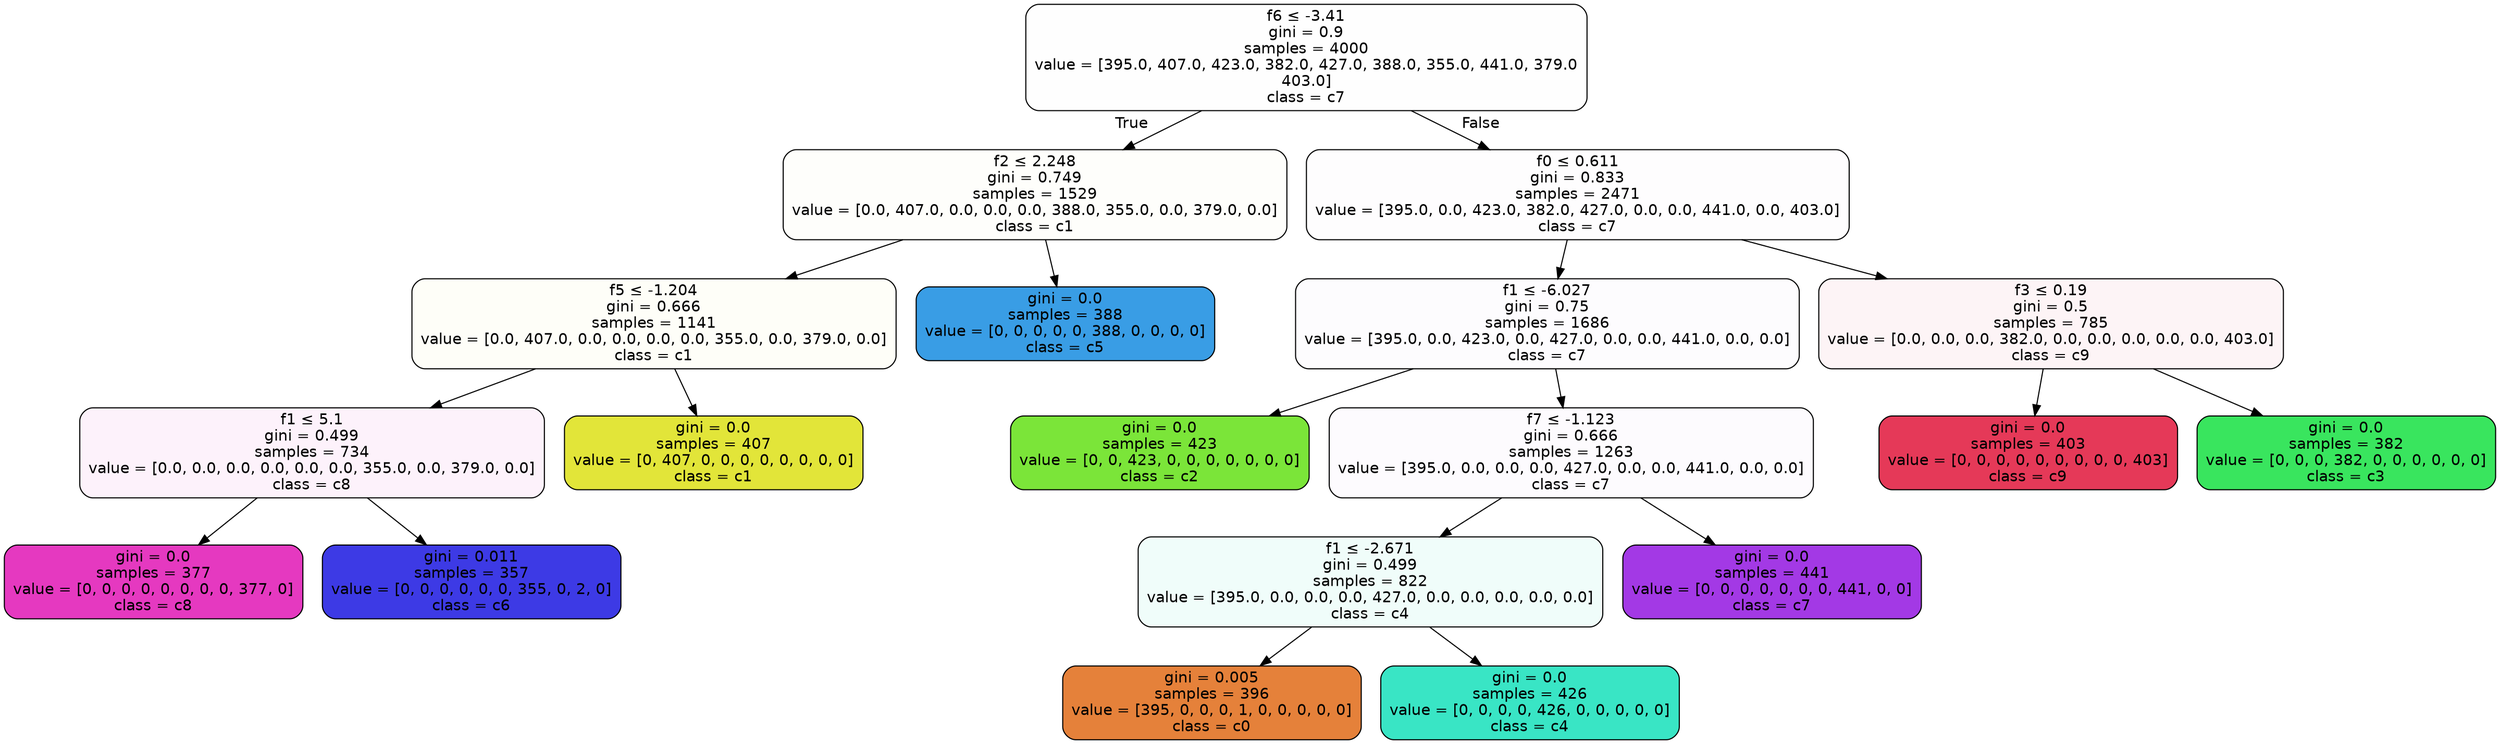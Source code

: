 digraph Tree {
node [shape=box, style="filled, rounded", color="black", fontname=helvetica] ;
edge [fontname=helvetica] ;
0 [label=<f6 &le; -3.41<br/>gini = 0.9<br/>samples = 4000<br/>value = [395.0, 407.0, 423.0, 382.0, 427.0, 388.0, 355.0, 441.0, 379.0<br/>403.0]<br/>class = c7>, fillcolor="#a339e501"] ;
1 [label=<f2 &le; 2.248<br/>gini = 0.749<br/>samples = 1529<br/>value = [0.0, 407.0, 0.0, 0.0, 0.0, 388.0, 355.0, 0.0, 379.0, 0.0]<br/>class = c1>, fillcolor="#e2e53904"] ;
0 -> 1 [labeldistance=2.5, labelangle=45, headlabel="True"] ;
2 [label=<f5 &le; -1.204<br/>gini = 0.666<br/>samples = 1141<br/>value = [0.0, 407.0, 0.0, 0.0, 0.0, 0.0, 355.0, 0.0, 379.0, 0.0]<br/>class = c1>, fillcolor="#e2e53909"] ;
1 -> 2 ;
3 [label=<f1 &le; 5.1<br/>gini = 0.499<br/>samples = 734<br/>value = [0.0, 0.0, 0.0, 0.0, 0.0, 0.0, 355.0, 0.0, 379.0, 0.0]<br/>class = c8>, fillcolor="#e539c010"] ;
2 -> 3 ;
4 [label=<gini = 0.0<br/>samples = 377<br/>value = [0, 0, 0, 0, 0, 0, 0, 0, 377, 0]<br/>class = c8>, fillcolor="#e539c0ff"] ;
3 -> 4 ;
5 [label=<gini = 0.011<br/>samples = 357<br/>value = [0, 0, 0, 0, 0, 0, 355, 0, 2, 0]<br/>class = c6>, fillcolor="#3c39e5fe"] ;
3 -> 5 ;
6 [label=<gini = 0.0<br/>samples = 407<br/>value = [0, 407, 0, 0, 0, 0, 0, 0, 0, 0]<br/>class = c1>, fillcolor="#e2e539ff"] ;
2 -> 6 ;
7 [label=<gini = 0.0<br/>samples = 388<br/>value = [0, 0, 0, 0, 0, 388, 0, 0, 0, 0]<br/>class = c5>, fillcolor="#399de5ff"] ;
1 -> 7 ;
8 [label=<f0 &le; 0.611<br/>gini = 0.833<br/>samples = 2471<br/>value = [395.0, 0.0, 423.0, 382.0, 427.0, 0.0, 0.0, 441.0, 0.0, 403.0]<br/>class = c7>, fillcolor="#a339e502"] ;
0 -> 8 [labeldistance=2.5, labelangle=-45, headlabel="False"] ;
9 [label=<f1 &le; -6.027<br/>gini = 0.75<br/>samples = 1686<br/>value = [395.0, 0.0, 423.0, 0.0, 427.0, 0.0, 0.0, 441.0, 0.0, 0.0]<br/>class = c7>, fillcolor="#a339e503"] ;
8 -> 9 ;
10 [label=<gini = 0.0<br/>samples = 423<br/>value = [0, 0, 423, 0, 0, 0, 0, 0, 0, 0]<br/>class = c2>, fillcolor="#7be539ff"] ;
9 -> 10 ;
11 [label=<f7 &le; -1.123<br/>gini = 0.666<br/>samples = 1263<br/>value = [395.0, 0.0, 0.0, 0.0, 427.0, 0.0, 0.0, 441.0, 0.0, 0.0]<br/>class = c7>, fillcolor="#a339e504"] ;
9 -> 11 ;
12 [label=<f1 &le; -2.671<br/>gini = 0.499<br/>samples = 822<br/>value = [395.0, 0.0, 0.0, 0.0, 427.0, 0.0, 0.0, 0.0, 0.0, 0.0]<br/>class = c4>, fillcolor="#39e5c513"] ;
11 -> 12 ;
13 [label=<gini = 0.005<br/>samples = 396<br/>value = [395, 0, 0, 0, 1, 0, 0, 0, 0, 0]<br/>class = c0>, fillcolor="#e58139fe"] ;
12 -> 13 ;
14 [label=<gini = 0.0<br/>samples = 426<br/>value = [0, 0, 0, 0, 426, 0, 0, 0, 0, 0]<br/>class = c4>, fillcolor="#39e5c5ff"] ;
12 -> 14 ;
15 [label=<gini = 0.0<br/>samples = 441<br/>value = [0, 0, 0, 0, 0, 0, 0, 441, 0, 0]<br/>class = c7>, fillcolor="#a339e5ff"] ;
11 -> 15 ;
16 [label=<f3 &le; 0.19<br/>gini = 0.5<br/>samples = 785<br/>value = [0.0, 0.0, 0.0, 382.0, 0.0, 0.0, 0.0, 0.0, 0.0, 403.0]<br/>class = c9>, fillcolor="#e539580d"] ;
8 -> 16 ;
17 [label=<gini = 0.0<br/>samples = 403<br/>value = [0, 0, 0, 0, 0, 0, 0, 0, 0, 403]<br/>class = c9>, fillcolor="#e53958ff"] ;
16 -> 17 ;
18 [label=<gini = 0.0<br/>samples = 382<br/>value = [0, 0, 0, 382, 0, 0, 0, 0, 0, 0]<br/>class = c3>, fillcolor="#39e55eff"] ;
16 -> 18 ;
}
